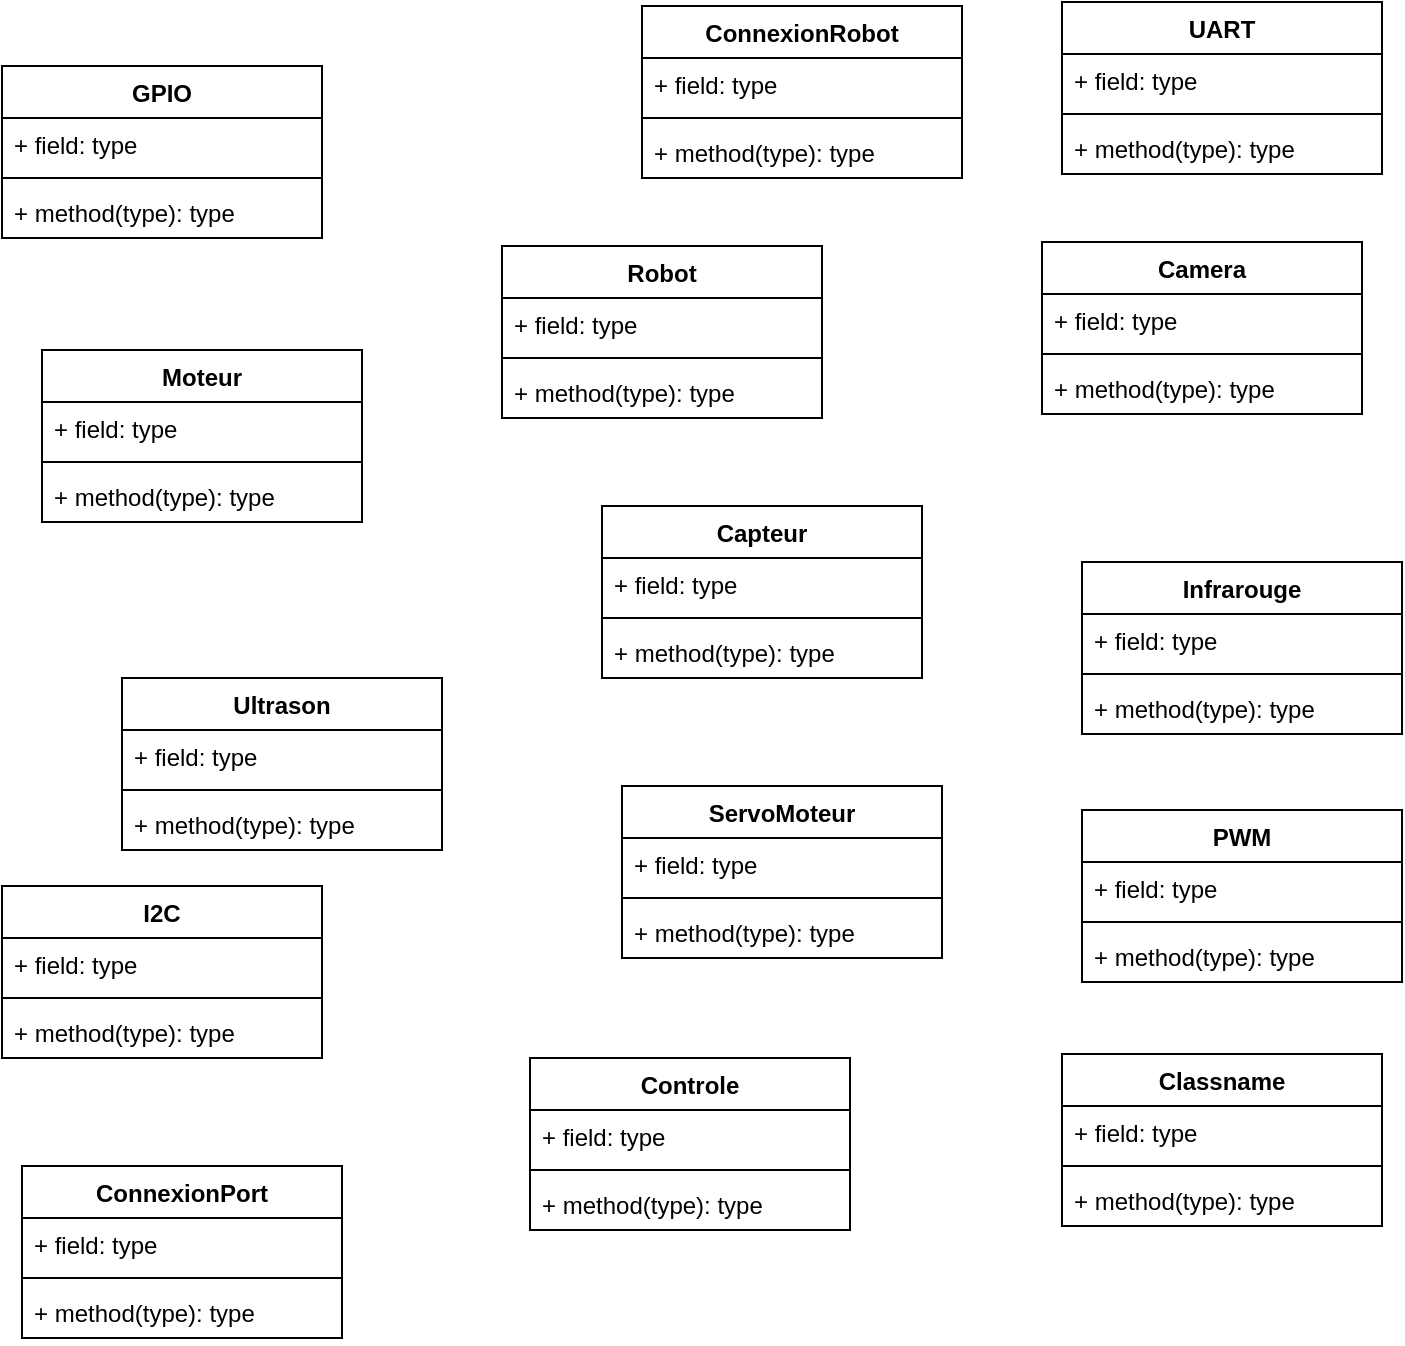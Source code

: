 <mxfile version="16.6.1" type="github">
  <diagram id="C5RBs43oDa-KdzZeNtuy" name="Page-1">
    <mxGraphModel dx="1038" dy="564" grid="1" gridSize="10" guides="1" tooltips="1" connect="1" arrows="1" fold="1" page="1" pageScale="1" pageWidth="827" pageHeight="1169" math="0" shadow="0">
      <root>
        <mxCell id="WIyWlLk6GJQsqaUBKTNV-0" />
        <mxCell id="WIyWlLk6GJQsqaUBKTNV-1" parent="WIyWlLk6GJQsqaUBKTNV-0" />
        <mxCell id="arRX01_WAx8-b9DQaTd--1" value="Robot" style="swimlane;fontStyle=1;align=center;verticalAlign=top;childLayout=stackLayout;horizontal=1;startSize=26;horizontalStack=0;resizeParent=1;resizeParentMax=0;resizeLast=0;collapsible=1;marginBottom=0;" vertex="1" parent="WIyWlLk6GJQsqaUBKTNV-1">
          <mxGeometry x="320" y="140" width="160" height="86" as="geometry" />
        </mxCell>
        <mxCell id="arRX01_WAx8-b9DQaTd--2" value="+ field: type" style="text;strokeColor=none;fillColor=none;align=left;verticalAlign=top;spacingLeft=4;spacingRight=4;overflow=hidden;rotatable=0;points=[[0,0.5],[1,0.5]];portConstraint=eastwest;" vertex="1" parent="arRX01_WAx8-b9DQaTd--1">
          <mxGeometry y="26" width="160" height="26" as="geometry" />
        </mxCell>
        <mxCell id="arRX01_WAx8-b9DQaTd--3" value="" style="line;strokeWidth=1;fillColor=none;align=left;verticalAlign=middle;spacingTop=-1;spacingLeft=3;spacingRight=3;rotatable=0;labelPosition=right;points=[];portConstraint=eastwest;" vertex="1" parent="arRX01_WAx8-b9DQaTd--1">
          <mxGeometry y="52" width="160" height="8" as="geometry" />
        </mxCell>
        <mxCell id="arRX01_WAx8-b9DQaTd--4" value="+ method(type): type" style="text;strokeColor=none;fillColor=none;align=left;verticalAlign=top;spacingLeft=4;spacingRight=4;overflow=hidden;rotatable=0;points=[[0,0.5],[1,0.5]];portConstraint=eastwest;" vertex="1" parent="arRX01_WAx8-b9DQaTd--1">
          <mxGeometry y="60" width="160" height="26" as="geometry" />
        </mxCell>
        <mxCell id="arRX01_WAx8-b9DQaTd--9" value="Capteur" style="swimlane;fontStyle=1;align=center;verticalAlign=top;childLayout=stackLayout;horizontal=1;startSize=26;horizontalStack=0;resizeParent=1;resizeParentMax=0;resizeLast=0;collapsible=1;marginBottom=0;" vertex="1" parent="WIyWlLk6GJQsqaUBKTNV-1">
          <mxGeometry x="370" y="270" width="160" height="86" as="geometry" />
        </mxCell>
        <mxCell id="arRX01_WAx8-b9DQaTd--10" value="+ field: type" style="text;strokeColor=none;fillColor=none;align=left;verticalAlign=top;spacingLeft=4;spacingRight=4;overflow=hidden;rotatable=0;points=[[0,0.5],[1,0.5]];portConstraint=eastwest;" vertex="1" parent="arRX01_WAx8-b9DQaTd--9">
          <mxGeometry y="26" width="160" height="26" as="geometry" />
        </mxCell>
        <mxCell id="arRX01_WAx8-b9DQaTd--11" value="" style="line;strokeWidth=1;fillColor=none;align=left;verticalAlign=middle;spacingTop=-1;spacingLeft=3;spacingRight=3;rotatable=0;labelPosition=right;points=[];portConstraint=eastwest;" vertex="1" parent="arRX01_WAx8-b9DQaTd--9">
          <mxGeometry y="52" width="160" height="8" as="geometry" />
        </mxCell>
        <mxCell id="arRX01_WAx8-b9DQaTd--12" value="+ method(type): type" style="text;strokeColor=none;fillColor=none;align=left;verticalAlign=top;spacingLeft=4;spacingRight=4;overflow=hidden;rotatable=0;points=[[0,0.5],[1,0.5]];portConstraint=eastwest;" vertex="1" parent="arRX01_WAx8-b9DQaTd--9">
          <mxGeometry y="60" width="160" height="26" as="geometry" />
        </mxCell>
        <mxCell id="arRX01_WAx8-b9DQaTd--13" value="Moteur" style="swimlane;fontStyle=1;align=center;verticalAlign=top;childLayout=stackLayout;horizontal=1;startSize=26;horizontalStack=0;resizeParent=1;resizeParentMax=0;resizeLast=0;collapsible=1;marginBottom=0;" vertex="1" parent="WIyWlLk6GJQsqaUBKTNV-1">
          <mxGeometry x="90" y="192" width="160" height="86" as="geometry" />
        </mxCell>
        <mxCell id="arRX01_WAx8-b9DQaTd--14" value="+ field: type" style="text;strokeColor=none;fillColor=none;align=left;verticalAlign=top;spacingLeft=4;spacingRight=4;overflow=hidden;rotatable=0;points=[[0,0.5],[1,0.5]];portConstraint=eastwest;" vertex="1" parent="arRX01_WAx8-b9DQaTd--13">
          <mxGeometry y="26" width="160" height="26" as="geometry" />
        </mxCell>
        <mxCell id="arRX01_WAx8-b9DQaTd--15" value="" style="line;strokeWidth=1;fillColor=none;align=left;verticalAlign=middle;spacingTop=-1;spacingLeft=3;spacingRight=3;rotatable=0;labelPosition=right;points=[];portConstraint=eastwest;" vertex="1" parent="arRX01_WAx8-b9DQaTd--13">
          <mxGeometry y="52" width="160" height="8" as="geometry" />
        </mxCell>
        <mxCell id="arRX01_WAx8-b9DQaTd--16" value="+ method(type): type" style="text;strokeColor=none;fillColor=none;align=left;verticalAlign=top;spacingLeft=4;spacingRight=4;overflow=hidden;rotatable=0;points=[[0,0.5],[1,0.5]];portConstraint=eastwest;" vertex="1" parent="arRX01_WAx8-b9DQaTd--13">
          <mxGeometry y="60" width="160" height="26" as="geometry" />
        </mxCell>
        <mxCell id="arRX01_WAx8-b9DQaTd--17" value="Camera" style="swimlane;fontStyle=1;align=center;verticalAlign=top;childLayout=stackLayout;horizontal=1;startSize=26;horizontalStack=0;resizeParent=1;resizeParentMax=0;resizeLast=0;collapsible=1;marginBottom=0;" vertex="1" parent="WIyWlLk6GJQsqaUBKTNV-1">
          <mxGeometry x="590" y="138" width="160" height="86" as="geometry" />
        </mxCell>
        <mxCell id="arRX01_WAx8-b9DQaTd--18" value="+ field: type" style="text;strokeColor=none;fillColor=none;align=left;verticalAlign=top;spacingLeft=4;spacingRight=4;overflow=hidden;rotatable=0;points=[[0,0.5],[1,0.5]];portConstraint=eastwest;" vertex="1" parent="arRX01_WAx8-b9DQaTd--17">
          <mxGeometry y="26" width="160" height="26" as="geometry" />
        </mxCell>
        <mxCell id="arRX01_WAx8-b9DQaTd--19" value="" style="line;strokeWidth=1;fillColor=none;align=left;verticalAlign=middle;spacingTop=-1;spacingLeft=3;spacingRight=3;rotatable=0;labelPosition=right;points=[];portConstraint=eastwest;" vertex="1" parent="arRX01_WAx8-b9DQaTd--17">
          <mxGeometry y="52" width="160" height="8" as="geometry" />
        </mxCell>
        <mxCell id="arRX01_WAx8-b9DQaTd--20" value="+ method(type): type" style="text;strokeColor=none;fillColor=none;align=left;verticalAlign=top;spacingLeft=4;spacingRight=4;overflow=hidden;rotatable=0;points=[[0,0.5],[1,0.5]];portConstraint=eastwest;" vertex="1" parent="arRX01_WAx8-b9DQaTd--17">
          <mxGeometry y="60" width="160" height="26" as="geometry" />
        </mxCell>
        <mxCell id="arRX01_WAx8-b9DQaTd--21" value="Ultrason" style="swimlane;fontStyle=1;align=center;verticalAlign=top;childLayout=stackLayout;horizontal=1;startSize=26;horizontalStack=0;resizeParent=1;resizeParentMax=0;resizeLast=0;collapsible=1;marginBottom=0;" vertex="1" parent="WIyWlLk6GJQsqaUBKTNV-1">
          <mxGeometry x="130" y="356" width="160" height="86" as="geometry" />
        </mxCell>
        <mxCell id="arRX01_WAx8-b9DQaTd--22" value="+ field: type" style="text;strokeColor=none;fillColor=none;align=left;verticalAlign=top;spacingLeft=4;spacingRight=4;overflow=hidden;rotatable=0;points=[[0,0.5],[1,0.5]];portConstraint=eastwest;" vertex="1" parent="arRX01_WAx8-b9DQaTd--21">
          <mxGeometry y="26" width="160" height="26" as="geometry" />
        </mxCell>
        <mxCell id="arRX01_WAx8-b9DQaTd--23" value="" style="line;strokeWidth=1;fillColor=none;align=left;verticalAlign=middle;spacingTop=-1;spacingLeft=3;spacingRight=3;rotatable=0;labelPosition=right;points=[];portConstraint=eastwest;" vertex="1" parent="arRX01_WAx8-b9DQaTd--21">
          <mxGeometry y="52" width="160" height="8" as="geometry" />
        </mxCell>
        <mxCell id="arRX01_WAx8-b9DQaTd--24" value="+ method(type): type" style="text;strokeColor=none;fillColor=none;align=left;verticalAlign=top;spacingLeft=4;spacingRight=4;overflow=hidden;rotatable=0;points=[[0,0.5],[1,0.5]];portConstraint=eastwest;" vertex="1" parent="arRX01_WAx8-b9DQaTd--21">
          <mxGeometry y="60" width="160" height="26" as="geometry" />
        </mxCell>
        <mxCell id="arRX01_WAx8-b9DQaTd--25" value="Infrarouge" style="swimlane;fontStyle=1;align=center;verticalAlign=top;childLayout=stackLayout;horizontal=1;startSize=26;horizontalStack=0;resizeParent=1;resizeParentMax=0;resizeLast=0;collapsible=1;marginBottom=0;" vertex="1" parent="WIyWlLk6GJQsqaUBKTNV-1">
          <mxGeometry x="610" y="298" width="160" height="86" as="geometry" />
        </mxCell>
        <mxCell id="arRX01_WAx8-b9DQaTd--26" value="+ field: type" style="text;strokeColor=none;fillColor=none;align=left;verticalAlign=top;spacingLeft=4;spacingRight=4;overflow=hidden;rotatable=0;points=[[0,0.5],[1,0.5]];portConstraint=eastwest;" vertex="1" parent="arRX01_WAx8-b9DQaTd--25">
          <mxGeometry y="26" width="160" height="26" as="geometry" />
        </mxCell>
        <mxCell id="arRX01_WAx8-b9DQaTd--27" value="" style="line;strokeWidth=1;fillColor=none;align=left;verticalAlign=middle;spacingTop=-1;spacingLeft=3;spacingRight=3;rotatable=0;labelPosition=right;points=[];portConstraint=eastwest;" vertex="1" parent="arRX01_WAx8-b9DQaTd--25">
          <mxGeometry y="52" width="160" height="8" as="geometry" />
        </mxCell>
        <mxCell id="arRX01_WAx8-b9DQaTd--28" value="+ method(type): type" style="text;strokeColor=none;fillColor=none;align=left;verticalAlign=top;spacingLeft=4;spacingRight=4;overflow=hidden;rotatable=0;points=[[0,0.5],[1,0.5]];portConstraint=eastwest;" vertex="1" parent="arRX01_WAx8-b9DQaTd--25">
          <mxGeometry y="60" width="160" height="26" as="geometry" />
        </mxCell>
        <mxCell id="arRX01_WAx8-b9DQaTd--29" value="ServoMoteur" style="swimlane;fontStyle=1;align=center;verticalAlign=top;childLayout=stackLayout;horizontal=1;startSize=26;horizontalStack=0;resizeParent=1;resizeParentMax=0;resizeLast=0;collapsible=1;marginBottom=0;" vertex="1" parent="WIyWlLk6GJQsqaUBKTNV-1">
          <mxGeometry x="380" y="410" width="160" height="86" as="geometry" />
        </mxCell>
        <mxCell id="arRX01_WAx8-b9DQaTd--30" value="+ field: type" style="text;strokeColor=none;fillColor=none;align=left;verticalAlign=top;spacingLeft=4;spacingRight=4;overflow=hidden;rotatable=0;points=[[0,0.5],[1,0.5]];portConstraint=eastwest;" vertex="1" parent="arRX01_WAx8-b9DQaTd--29">
          <mxGeometry y="26" width="160" height="26" as="geometry" />
        </mxCell>
        <mxCell id="arRX01_WAx8-b9DQaTd--31" value="" style="line;strokeWidth=1;fillColor=none;align=left;verticalAlign=middle;spacingTop=-1;spacingLeft=3;spacingRight=3;rotatable=0;labelPosition=right;points=[];portConstraint=eastwest;" vertex="1" parent="arRX01_WAx8-b9DQaTd--29">
          <mxGeometry y="52" width="160" height="8" as="geometry" />
        </mxCell>
        <mxCell id="arRX01_WAx8-b9DQaTd--32" value="+ method(type): type" style="text;strokeColor=none;fillColor=none;align=left;verticalAlign=top;spacingLeft=4;spacingRight=4;overflow=hidden;rotatable=0;points=[[0,0.5],[1,0.5]];portConstraint=eastwest;" vertex="1" parent="arRX01_WAx8-b9DQaTd--29">
          <mxGeometry y="60" width="160" height="26" as="geometry" />
        </mxCell>
        <mxCell id="arRX01_WAx8-b9DQaTd--37" value="ConnexionRobot" style="swimlane;fontStyle=1;align=center;verticalAlign=top;childLayout=stackLayout;horizontal=1;startSize=26;horizontalStack=0;resizeParent=1;resizeParentMax=0;resizeLast=0;collapsible=1;marginBottom=0;" vertex="1" parent="WIyWlLk6GJQsqaUBKTNV-1">
          <mxGeometry x="390" y="20" width="160" height="86" as="geometry" />
        </mxCell>
        <mxCell id="arRX01_WAx8-b9DQaTd--38" value="+ field: type" style="text;strokeColor=none;fillColor=none;align=left;verticalAlign=top;spacingLeft=4;spacingRight=4;overflow=hidden;rotatable=0;points=[[0,0.5],[1,0.5]];portConstraint=eastwest;" vertex="1" parent="arRX01_WAx8-b9DQaTd--37">
          <mxGeometry y="26" width="160" height="26" as="geometry" />
        </mxCell>
        <mxCell id="arRX01_WAx8-b9DQaTd--39" value="" style="line;strokeWidth=1;fillColor=none;align=left;verticalAlign=middle;spacingTop=-1;spacingLeft=3;spacingRight=3;rotatable=0;labelPosition=right;points=[];portConstraint=eastwest;" vertex="1" parent="arRX01_WAx8-b9DQaTd--37">
          <mxGeometry y="52" width="160" height="8" as="geometry" />
        </mxCell>
        <mxCell id="arRX01_WAx8-b9DQaTd--40" value="+ method(type): type" style="text;strokeColor=none;fillColor=none;align=left;verticalAlign=top;spacingLeft=4;spacingRight=4;overflow=hidden;rotatable=0;points=[[0,0.5],[1,0.5]];portConstraint=eastwest;" vertex="1" parent="arRX01_WAx8-b9DQaTd--37">
          <mxGeometry y="60" width="160" height="26" as="geometry" />
        </mxCell>
        <mxCell id="arRX01_WAx8-b9DQaTd--41" value="GPIO" style="swimlane;fontStyle=1;align=center;verticalAlign=top;childLayout=stackLayout;horizontal=1;startSize=26;horizontalStack=0;resizeParent=1;resizeParentMax=0;resizeLast=0;collapsible=1;marginBottom=0;" vertex="1" parent="WIyWlLk6GJQsqaUBKTNV-1">
          <mxGeometry x="70" y="50" width="160" height="86" as="geometry" />
        </mxCell>
        <mxCell id="arRX01_WAx8-b9DQaTd--42" value="+ field: type" style="text;strokeColor=none;fillColor=none;align=left;verticalAlign=top;spacingLeft=4;spacingRight=4;overflow=hidden;rotatable=0;points=[[0,0.5],[1,0.5]];portConstraint=eastwest;" vertex="1" parent="arRX01_WAx8-b9DQaTd--41">
          <mxGeometry y="26" width="160" height="26" as="geometry" />
        </mxCell>
        <mxCell id="arRX01_WAx8-b9DQaTd--43" value="" style="line;strokeWidth=1;fillColor=none;align=left;verticalAlign=middle;spacingTop=-1;spacingLeft=3;spacingRight=3;rotatable=0;labelPosition=right;points=[];portConstraint=eastwest;" vertex="1" parent="arRX01_WAx8-b9DQaTd--41">
          <mxGeometry y="52" width="160" height="8" as="geometry" />
        </mxCell>
        <mxCell id="arRX01_WAx8-b9DQaTd--44" value="+ method(type): type" style="text;strokeColor=none;fillColor=none;align=left;verticalAlign=top;spacingLeft=4;spacingRight=4;overflow=hidden;rotatable=0;points=[[0,0.5],[1,0.5]];portConstraint=eastwest;" vertex="1" parent="arRX01_WAx8-b9DQaTd--41">
          <mxGeometry y="60" width="160" height="26" as="geometry" />
        </mxCell>
        <mxCell id="arRX01_WAx8-b9DQaTd--45" value="UART" style="swimlane;fontStyle=1;align=center;verticalAlign=top;childLayout=stackLayout;horizontal=1;startSize=26;horizontalStack=0;resizeParent=1;resizeParentMax=0;resizeLast=0;collapsible=1;marginBottom=0;" vertex="1" parent="WIyWlLk6GJQsqaUBKTNV-1">
          <mxGeometry x="600" y="18" width="160" height="86" as="geometry" />
        </mxCell>
        <mxCell id="arRX01_WAx8-b9DQaTd--46" value="+ field: type" style="text;strokeColor=none;fillColor=none;align=left;verticalAlign=top;spacingLeft=4;spacingRight=4;overflow=hidden;rotatable=0;points=[[0,0.5],[1,0.5]];portConstraint=eastwest;" vertex="1" parent="arRX01_WAx8-b9DQaTd--45">
          <mxGeometry y="26" width="160" height="26" as="geometry" />
        </mxCell>
        <mxCell id="arRX01_WAx8-b9DQaTd--47" value="" style="line;strokeWidth=1;fillColor=none;align=left;verticalAlign=middle;spacingTop=-1;spacingLeft=3;spacingRight=3;rotatable=0;labelPosition=right;points=[];portConstraint=eastwest;" vertex="1" parent="arRX01_WAx8-b9DQaTd--45">
          <mxGeometry y="52" width="160" height="8" as="geometry" />
        </mxCell>
        <mxCell id="arRX01_WAx8-b9DQaTd--48" value="+ method(type): type" style="text;strokeColor=none;fillColor=none;align=left;verticalAlign=top;spacingLeft=4;spacingRight=4;overflow=hidden;rotatable=0;points=[[0,0.5],[1,0.5]];portConstraint=eastwest;" vertex="1" parent="arRX01_WAx8-b9DQaTd--45">
          <mxGeometry y="60" width="160" height="26" as="geometry" />
        </mxCell>
        <mxCell id="arRX01_WAx8-b9DQaTd--49" value="I2C" style="swimlane;fontStyle=1;align=center;verticalAlign=top;childLayout=stackLayout;horizontal=1;startSize=26;horizontalStack=0;resizeParent=1;resizeParentMax=0;resizeLast=0;collapsible=1;marginBottom=0;" vertex="1" parent="WIyWlLk6GJQsqaUBKTNV-1">
          <mxGeometry x="70" y="460" width="160" height="86" as="geometry" />
        </mxCell>
        <mxCell id="arRX01_WAx8-b9DQaTd--50" value="+ field: type" style="text;strokeColor=none;fillColor=none;align=left;verticalAlign=top;spacingLeft=4;spacingRight=4;overflow=hidden;rotatable=0;points=[[0,0.5],[1,0.5]];portConstraint=eastwest;" vertex="1" parent="arRX01_WAx8-b9DQaTd--49">
          <mxGeometry y="26" width="160" height="26" as="geometry" />
        </mxCell>
        <mxCell id="arRX01_WAx8-b9DQaTd--51" value="" style="line;strokeWidth=1;fillColor=none;align=left;verticalAlign=middle;spacingTop=-1;spacingLeft=3;spacingRight=3;rotatable=0;labelPosition=right;points=[];portConstraint=eastwest;" vertex="1" parent="arRX01_WAx8-b9DQaTd--49">
          <mxGeometry y="52" width="160" height="8" as="geometry" />
        </mxCell>
        <mxCell id="arRX01_WAx8-b9DQaTd--52" value="+ method(type): type" style="text;strokeColor=none;fillColor=none;align=left;verticalAlign=top;spacingLeft=4;spacingRight=4;overflow=hidden;rotatable=0;points=[[0,0.5],[1,0.5]];portConstraint=eastwest;" vertex="1" parent="arRX01_WAx8-b9DQaTd--49">
          <mxGeometry y="60" width="160" height="26" as="geometry" />
        </mxCell>
        <mxCell id="arRX01_WAx8-b9DQaTd--53" value="PWM" style="swimlane;fontStyle=1;align=center;verticalAlign=top;childLayout=stackLayout;horizontal=1;startSize=26;horizontalStack=0;resizeParent=1;resizeParentMax=0;resizeLast=0;collapsible=1;marginBottom=0;" vertex="1" parent="WIyWlLk6GJQsqaUBKTNV-1">
          <mxGeometry x="610" y="422" width="160" height="86" as="geometry" />
        </mxCell>
        <mxCell id="arRX01_WAx8-b9DQaTd--54" value="+ field: type" style="text;strokeColor=none;fillColor=none;align=left;verticalAlign=top;spacingLeft=4;spacingRight=4;overflow=hidden;rotatable=0;points=[[0,0.5],[1,0.5]];portConstraint=eastwest;" vertex="1" parent="arRX01_WAx8-b9DQaTd--53">
          <mxGeometry y="26" width="160" height="26" as="geometry" />
        </mxCell>
        <mxCell id="arRX01_WAx8-b9DQaTd--55" value="" style="line;strokeWidth=1;fillColor=none;align=left;verticalAlign=middle;spacingTop=-1;spacingLeft=3;spacingRight=3;rotatable=0;labelPosition=right;points=[];portConstraint=eastwest;" vertex="1" parent="arRX01_WAx8-b9DQaTd--53">
          <mxGeometry y="52" width="160" height="8" as="geometry" />
        </mxCell>
        <mxCell id="arRX01_WAx8-b9DQaTd--56" value="+ method(type): type" style="text;strokeColor=none;fillColor=none;align=left;verticalAlign=top;spacingLeft=4;spacingRight=4;overflow=hidden;rotatable=0;points=[[0,0.5],[1,0.5]];portConstraint=eastwest;" vertex="1" parent="arRX01_WAx8-b9DQaTd--53">
          <mxGeometry y="60" width="160" height="26" as="geometry" />
        </mxCell>
        <mxCell id="arRX01_WAx8-b9DQaTd--57" value="Controle" style="swimlane;fontStyle=1;align=center;verticalAlign=top;childLayout=stackLayout;horizontal=1;startSize=26;horizontalStack=0;resizeParent=1;resizeParentMax=0;resizeLast=0;collapsible=1;marginBottom=0;" vertex="1" parent="WIyWlLk6GJQsqaUBKTNV-1">
          <mxGeometry x="334" y="546" width="160" height="86" as="geometry" />
        </mxCell>
        <mxCell id="arRX01_WAx8-b9DQaTd--58" value="+ field: type" style="text;strokeColor=none;fillColor=none;align=left;verticalAlign=top;spacingLeft=4;spacingRight=4;overflow=hidden;rotatable=0;points=[[0,0.5],[1,0.5]];portConstraint=eastwest;" vertex="1" parent="arRX01_WAx8-b9DQaTd--57">
          <mxGeometry y="26" width="160" height="26" as="geometry" />
        </mxCell>
        <mxCell id="arRX01_WAx8-b9DQaTd--59" value="" style="line;strokeWidth=1;fillColor=none;align=left;verticalAlign=middle;spacingTop=-1;spacingLeft=3;spacingRight=3;rotatable=0;labelPosition=right;points=[];portConstraint=eastwest;" vertex="1" parent="arRX01_WAx8-b9DQaTd--57">
          <mxGeometry y="52" width="160" height="8" as="geometry" />
        </mxCell>
        <mxCell id="arRX01_WAx8-b9DQaTd--60" value="+ method(type): type" style="text;strokeColor=none;fillColor=none;align=left;verticalAlign=top;spacingLeft=4;spacingRight=4;overflow=hidden;rotatable=0;points=[[0,0.5],[1,0.5]];portConstraint=eastwest;" vertex="1" parent="arRX01_WAx8-b9DQaTd--57">
          <mxGeometry y="60" width="160" height="26" as="geometry" />
        </mxCell>
        <mxCell id="arRX01_WAx8-b9DQaTd--61" value="Classname" style="swimlane;fontStyle=1;align=center;verticalAlign=top;childLayout=stackLayout;horizontal=1;startSize=26;horizontalStack=0;resizeParent=1;resizeParentMax=0;resizeLast=0;collapsible=1;marginBottom=0;" vertex="1" parent="WIyWlLk6GJQsqaUBKTNV-1">
          <mxGeometry x="600" y="544" width="160" height="86" as="geometry" />
        </mxCell>
        <mxCell id="arRX01_WAx8-b9DQaTd--62" value="+ field: type" style="text;strokeColor=none;fillColor=none;align=left;verticalAlign=top;spacingLeft=4;spacingRight=4;overflow=hidden;rotatable=0;points=[[0,0.5],[1,0.5]];portConstraint=eastwest;" vertex="1" parent="arRX01_WAx8-b9DQaTd--61">
          <mxGeometry y="26" width="160" height="26" as="geometry" />
        </mxCell>
        <mxCell id="arRX01_WAx8-b9DQaTd--63" value="" style="line;strokeWidth=1;fillColor=none;align=left;verticalAlign=middle;spacingTop=-1;spacingLeft=3;spacingRight=3;rotatable=0;labelPosition=right;points=[];portConstraint=eastwest;" vertex="1" parent="arRX01_WAx8-b9DQaTd--61">
          <mxGeometry y="52" width="160" height="8" as="geometry" />
        </mxCell>
        <mxCell id="arRX01_WAx8-b9DQaTd--64" value="+ method(type): type" style="text;strokeColor=none;fillColor=none;align=left;verticalAlign=top;spacingLeft=4;spacingRight=4;overflow=hidden;rotatable=0;points=[[0,0.5],[1,0.5]];portConstraint=eastwest;" vertex="1" parent="arRX01_WAx8-b9DQaTd--61">
          <mxGeometry y="60" width="160" height="26" as="geometry" />
        </mxCell>
        <mxCell id="arRX01_WAx8-b9DQaTd--69" value="ConnexionPort" style="swimlane;fontStyle=1;align=center;verticalAlign=top;childLayout=stackLayout;horizontal=1;startSize=26;horizontalStack=0;resizeParent=1;resizeParentMax=0;resizeLast=0;collapsible=1;marginBottom=0;" vertex="1" parent="WIyWlLk6GJQsqaUBKTNV-1">
          <mxGeometry x="80" y="600" width="160" height="86" as="geometry" />
        </mxCell>
        <mxCell id="arRX01_WAx8-b9DQaTd--70" value="+ field: type" style="text;strokeColor=none;fillColor=none;align=left;verticalAlign=top;spacingLeft=4;spacingRight=4;overflow=hidden;rotatable=0;points=[[0,0.5],[1,0.5]];portConstraint=eastwest;" vertex="1" parent="arRX01_WAx8-b9DQaTd--69">
          <mxGeometry y="26" width="160" height="26" as="geometry" />
        </mxCell>
        <mxCell id="arRX01_WAx8-b9DQaTd--71" value="" style="line;strokeWidth=1;fillColor=none;align=left;verticalAlign=middle;spacingTop=-1;spacingLeft=3;spacingRight=3;rotatable=0;labelPosition=right;points=[];portConstraint=eastwest;" vertex="1" parent="arRX01_WAx8-b9DQaTd--69">
          <mxGeometry y="52" width="160" height="8" as="geometry" />
        </mxCell>
        <mxCell id="arRX01_WAx8-b9DQaTd--72" value="+ method(type): type" style="text;strokeColor=none;fillColor=none;align=left;verticalAlign=top;spacingLeft=4;spacingRight=4;overflow=hidden;rotatable=0;points=[[0,0.5],[1,0.5]];portConstraint=eastwest;" vertex="1" parent="arRX01_WAx8-b9DQaTd--69">
          <mxGeometry y="60" width="160" height="26" as="geometry" />
        </mxCell>
      </root>
    </mxGraphModel>
  </diagram>
</mxfile>
